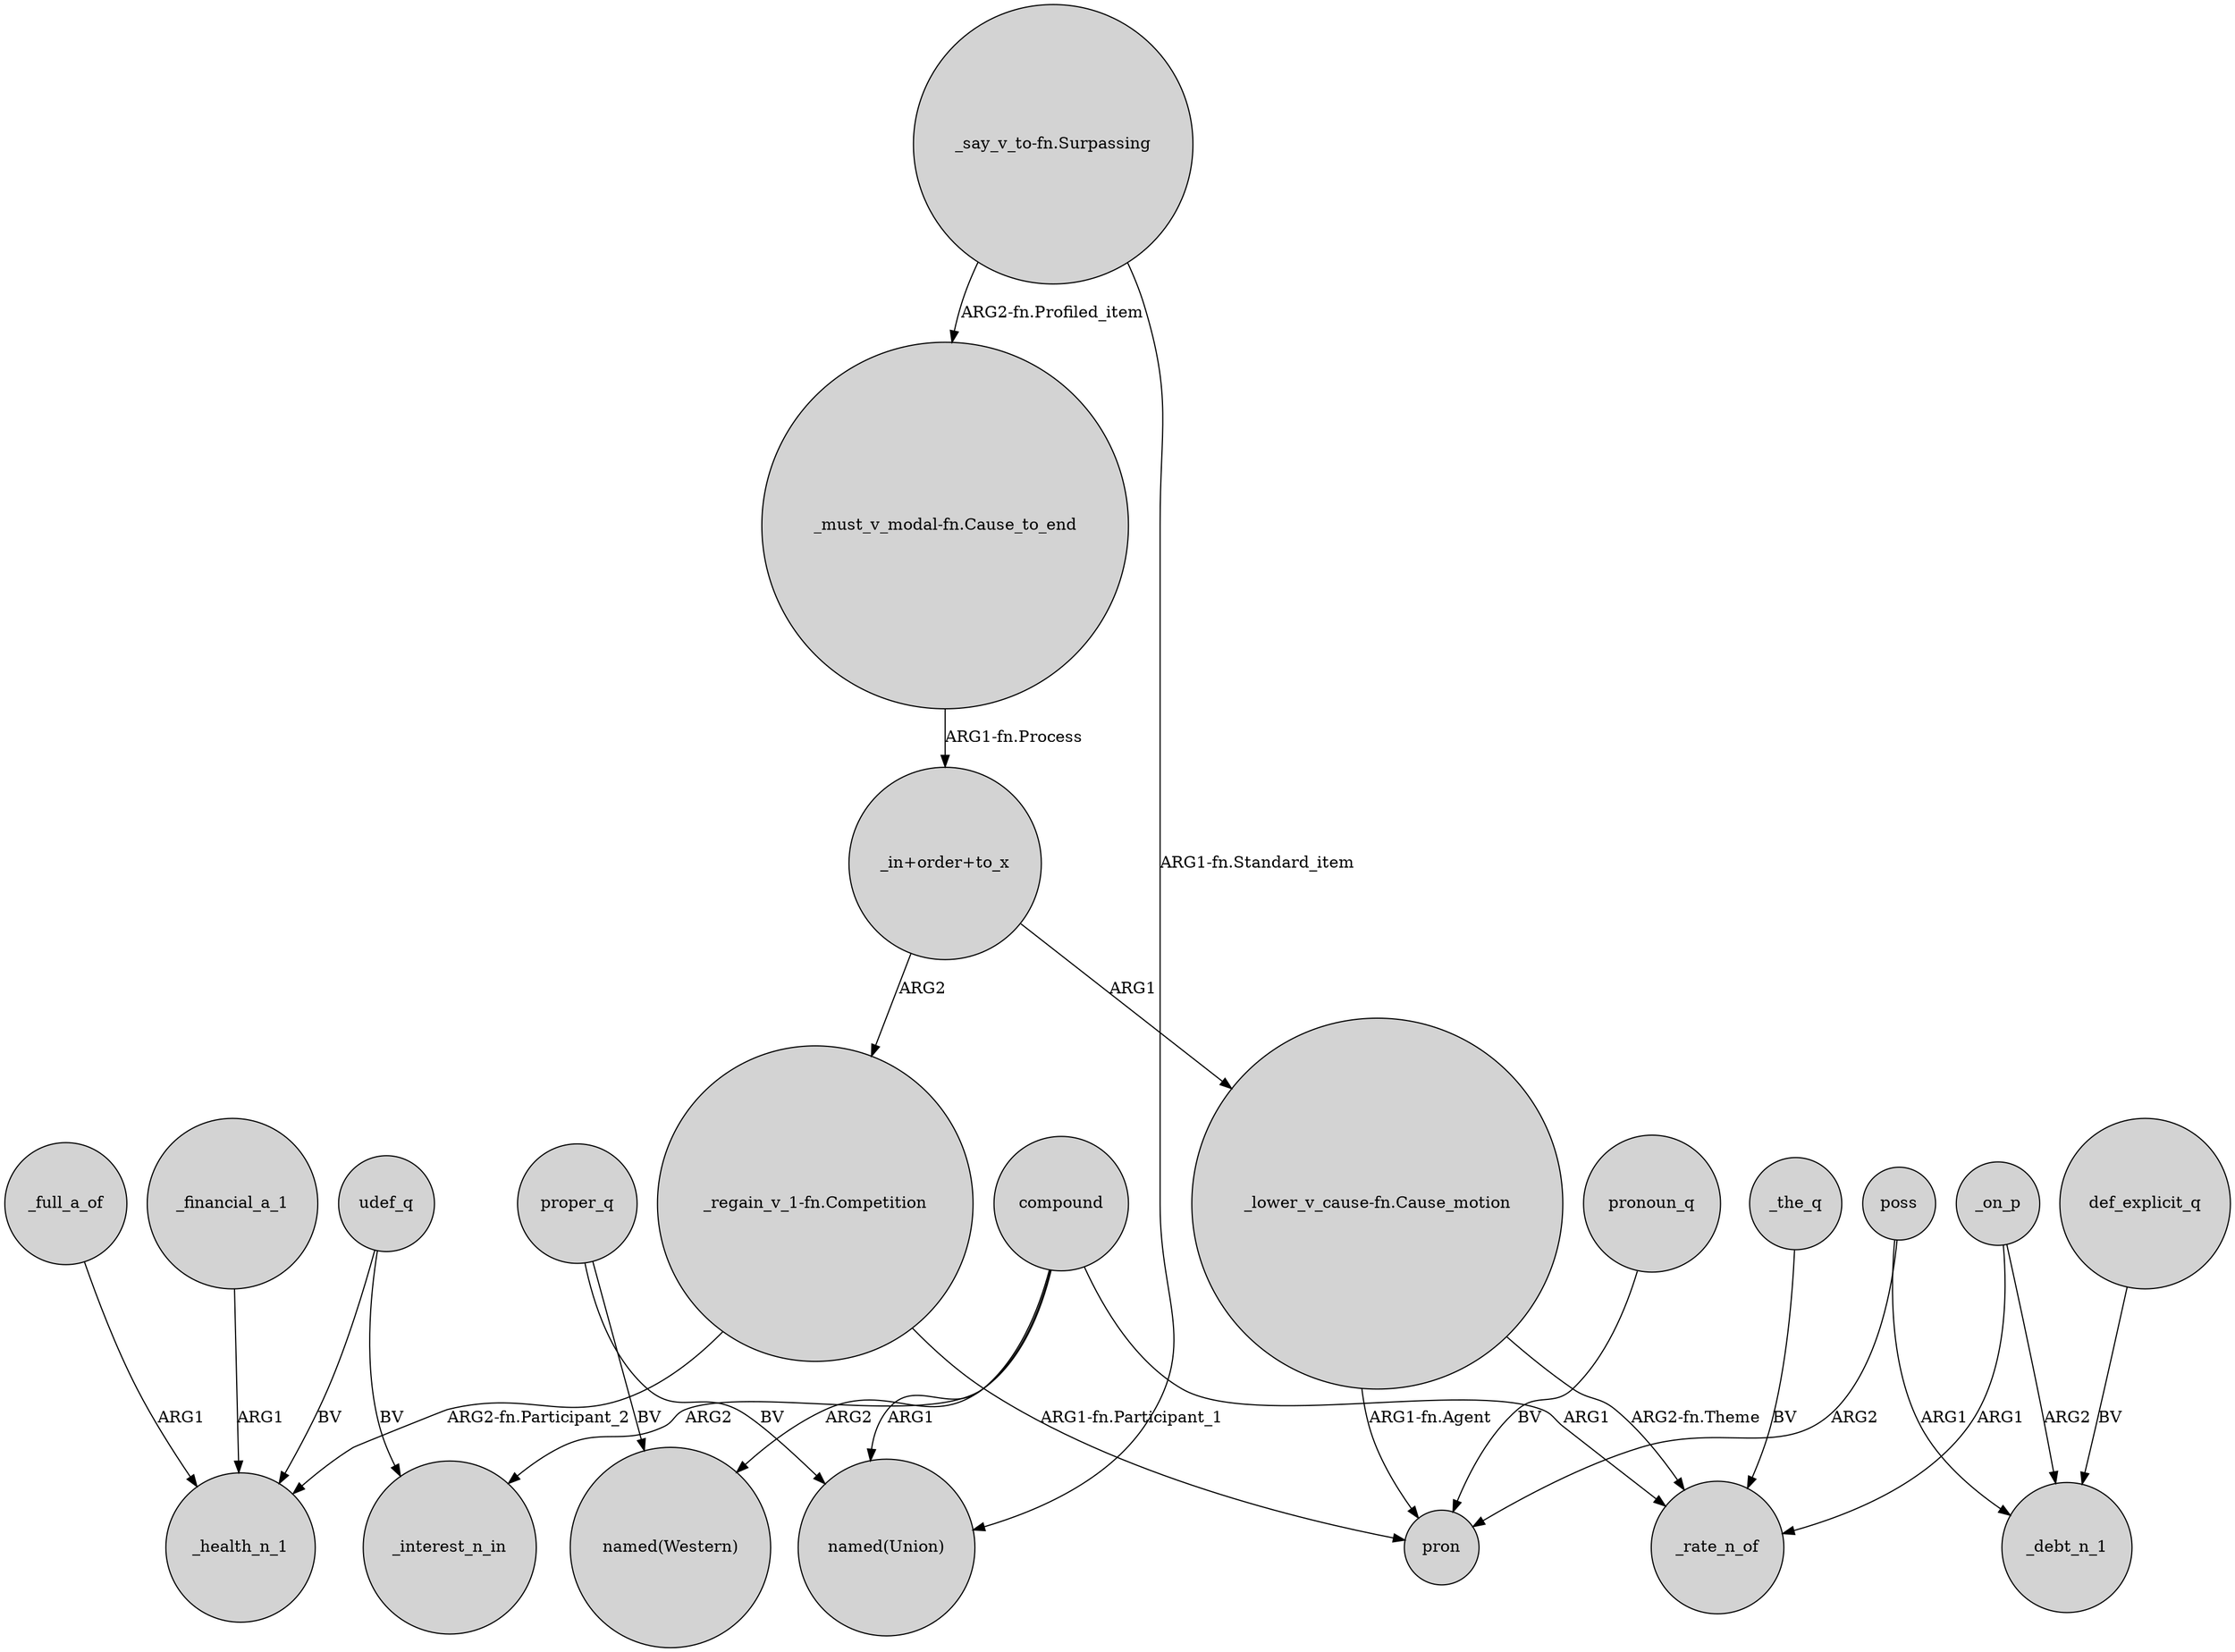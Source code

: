 digraph {
	node [shape=circle style=filled]
	_full_a_of -> _health_n_1 [label=ARG1]
	udef_q -> _health_n_1 [label=BV]
	compound -> "named(Union)" [label=ARG1]
	proper_q -> "named(Western)" [label=BV]
	"_say_v_to-fn.Surpassing" -> "named(Union)" [label="ARG1-fn.Standard_item"]
	_on_p -> _debt_n_1 [label=ARG2]
	poss -> _debt_n_1 [label=ARG1]
	"_say_v_to-fn.Surpassing" -> "_must_v_modal-fn.Cause_to_end" [label="ARG2-fn.Profiled_item"]
	def_explicit_q -> _debt_n_1 [label=BV]
	"_must_v_modal-fn.Cause_to_end" -> "_in+order+to_x" [label="ARG1-fn.Process"]
	compound -> _rate_n_of [label=ARG1]
	_the_q -> _rate_n_of [label=BV]
	pronoun_q -> pron [label=BV]
	proper_q -> "named(Union)" [label=BV]
	poss -> pron [label=ARG2]
	"_regain_v_1-fn.Competition" -> _health_n_1 [label="ARG2-fn.Participant_2"]
	"_in+order+to_x" -> "_regain_v_1-fn.Competition" [label=ARG2]
	"_lower_v_cause-fn.Cause_motion" -> _rate_n_of [label="ARG2-fn.Theme"]
	"_lower_v_cause-fn.Cause_motion" -> pron [label="ARG1-fn.Agent"]
	compound -> "named(Western)" [label=ARG2]
	"_regain_v_1-fn.Competition" -> pron [label="ARG1-fn.Participant_1"]
	_on_p -> _rate_n_of [label=ARG1]
	udef_q -> _interest_n_in [label=BV]
	_financial_a_1 -> _health_n_1 [label=ARG1]
	"_in+order+to_x" -> "_lower_v_cause-fn.Cause_motion" [label=ARG1]
	compound -> _interest_n_in [label=ARG2]
}
